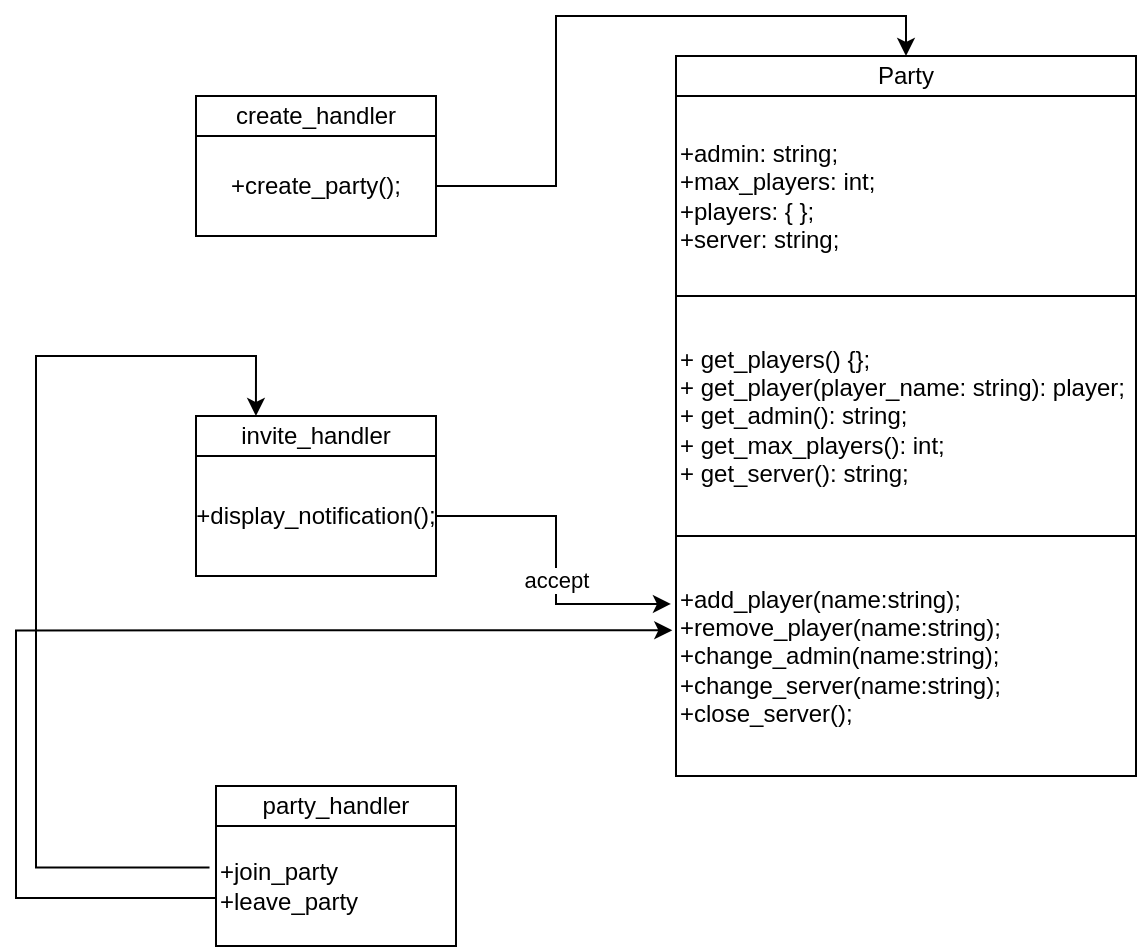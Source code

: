 <mxfile version="24.4.2" type="github">
  <diagram name="Strona-1" id="sM6JiQMDsoP46KVMsR15">
    <mxGraphModel dx="1687" dy="878" grid="1" gridSize="10" guides="1" tooltips="1" connect="1" arrows="1" fold="1" page="1" pageScale="1" pageWidth="827" pageHeight="1169" math="0" shadow="0">
      <root>
        <mxCell id="0" />
        <mxCell id="1" parent="0" />
        <mxCell id="sFQVs2zwgaMQuViyVlGV-1" value="Party" style="rounded=0;whiteSpace=wrap;html=1;" vertex="1" parent="1">
          <mxGeometry x="340" y="220" width="230" height="20" as="geometry" />
        </mxCell>
        <mxCell id="sFQVs2zwgaMQuViyVlGV-2" value="+admin: string;&lt;div&gt;+max_players: int;&lt;/div&gt;&lt;div&gt;+players: { };&lt;/div&gt;&lt;div&gt;+server: string;&lt;/div&gt;" style="rounded=0;whiteSpace=wrap;html=1;align=left;" vertex="1" parent="1">
          <mxGeometry x="340" y="240" width="230" height="100" as="geometry" />
        </mxCell>
        <mxCell id="sFQVs2zwgaMQuViyVlGV-3" value="&lt;div&gt;+ get_players() {};&lt;/div&gt;&lt;div&gt;+ get_player(player_name: string): player;&lt;/div&gt;&lt;div&gt;+ get_admin(): string;&lt;/div&gt;&lt;div&gt;+ get_max_players(): int;&lt;/div&gt;&lt;div&gt;+ get_server(): string;&lt;/div&gt;" style="rounded=0;whiteSpace=wrap;html=1;align=left;" vertex="1" parent="1">
          <mxGeometry x="340" y="340" width="230" height="120" as="geometry" />
        </mxCell>
        <mxCell id="sFQVs2zwgaMQuViyVlGV-4" value="&lt;div&gt;+add_player(name:string);&lt;/div&gt;&lt;div&gt;+remove_player(name:string);&lt;/div&gt;&lt;div&gt;+change_admin(name:string);&lt;/div&gt;&lt;div&gt;+change_server(name:string);&lt;/div&gt;&lt;div&gt;+close_server();&lt;/div&gt;" style="rounded=0;whiteSpace=wrap;html=1;align=left;" vertex="1" parent="1">
          <mxGeometry x="340" y="460" width="230" height="120" as="geometry" />
        </mxCell>
        <mxCell id="sFQVs2zwgaMQuViyVlGV-5" value="+display_notification();" style="rounded=0;whiteSpace=wrap;html=1;" vertex="1" parent="1">
          <mxGeometry x="100" y="420" width="120" height="60" as="geometry" />
        </mxCell>
        <mxCell id="sFQVs2zwgaMQuViyVlGV-6" value="invite_handler" style="rounded=0;whiteSpace=wrap;html=1;" vertex="1" parent="1">
          <mxGeometry x="100" y="400" width="120" height="20" as="geometry" />
        </mxCell>
        <mxCell id="sFQVs2zwgaMQuViyVlGV-7" style="edgeStyle=orthogonalEdgeStyle;rounded=0;orthogonalLoop=1;jettySize=auto;html=1;entryX=-0.011;entryY=0.283;entryDx=0;entryDy=0;entryPerimeter=0;" edge="1" parent="1" source="sFQVs2zwgaMQuViyVlGV-5" target="sFQVs2zwgaMQuViyVlGV-4">
          <mxGeometry relative="1" as="geometry" />
        </mxCell>
        <mxCell id="sFQVs2zwgaMQuViyVlGV-8" value="accept" style="edgeLabel;html=1;align=center;verticalAlign=middle;resizable=0;points=[];" vertex="1" connectable="0" parent="sFQVs2zwgaMQuViyVlGV-7">
          <mxGeometry x="0.133" relative="1" as="geometry">
            <mxPoint as="offset" />
          </mxGeometry>
        </mxCell>
        <mxCell id="sFQVs2zwgaMQuViyVlGV-9" value="create_handler" style="rounded=0;whiteSpace=wrap;html=1;" vertex="1" parent="1">
          <mxGeometry x="100" y="240" width="120" height="20" as="geometry" />
        </mxCell>
        <mxCell id="sFQVs2zwgaMQuViyVlGV-11" style="edgeStyle=orthogonalEdgeStyle;rounded=0;orthogonalLoop=1;jettySize=auto;html=1;entryX=0.5;entryY=0;entryDx=0;entryDy=0;" edge="1" parent="1" source="sFQVs2zwgaMQuViyVlGV-10" target="sFQVs2zwgaMQuViyVlGV-1">
          <mxGeometry relative="1" as="geometry" />
        </mxCell>
        <mxCell id="sFQVs2zwgaMQuViyVlGV-10" value="+create_party();" style="rounded=0;whiteSpace=wrap;html=1;" vertex="1" parent="1">
          <mxGeometry x="100" y="260" width="120" height="50" as="geometry" />
        </mxCell>
        <mxCell id="sFQVs2zwgaMQuViyVlGV-12" value="party_handler" style="rounded=0;whiteSpace=wrap;html=1;" vertex="1" parent="1">
          <mxGeometry x="110" y="585" width="120" height="20" as="geometry" />
        </mxCell>
        <mxCell id="sFQVs2zwgaMQuViyVlGV-14" style="edgeStyle=orthogonalEdgeStyle;rounded=0;orthogonalLoop=1;jettySize=auto;html=1;entryX=0.5;entryY=0;entryDx=0;entryDy=0;exitX=-0.027;exitY=0.512;exitDx=0;exitDy=0;exitPerimeter=0;" edge="1" parent="1">
          <mxGeometry relative="1" as="geometry">
            <mxPoint x="129.97" y="400" as="targetPoint" />
            <mxPoint x="106.76" y="625.72" as="sourcePoint" />
            <Array as="points">
              <mxPoint x="20" y="626" />
              <mxPoint x="20" y="370" />
              <mxPoint x="130" y="370" />
            </Array>
          </mxGeometry>
        </mxCell>
        <mxCell id="sFQVs2zwgaMQuViyVlGV-15" style="edgeStyle=orthogonalEdgeStyle;rounded=0;orthogonalLoop=1;jettySize=auto;html=1;entryX=-0.008;entryY=0.393;entryDx=0;entryDy=0;entryPerimeter=0;" edge="1" parent="1" target="sFQVs2zwgaMQuViyVlGV-4">
          <mxGeometry relative="1" as="geometry">
            <mxPoint x="10" y="674.97" as="targetPoint" />
            <mxPoint x="110" y="639.999" as="sourcePoint" />
            <Array as="points">
              <mxPoint x="110" y="641" />
              <mxPoint x="10" y="641" />
              <mxPoint x="10" y="507" />
            </Array>
          </mxGeometry>
        </mxCell>
        <mxCell id="sFQVs2zwgaMQuViyVlGV-13" value="+join_party&lt;div&gt;+leave_party&lt;/div&gt;" style="rounded=0;whiteSpace=wrap;html=1;align=left;" vertex="1" parent="1">
          <mxGeometry x="110" y="605" width="120" height="60" as="geometry" />
        </mxCell>
      </root>
    </mxGraphModel>
  </diagram>
</mxfile>

